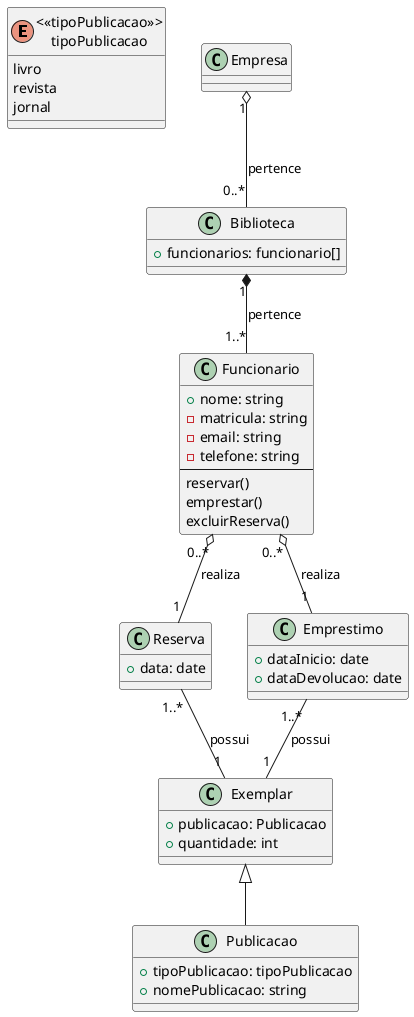 @startuml Biblioteca

enum "<<<tipoPublicacao>>>\ntipoPublicacao" {
    livro
    revista
    jornal
}

class Empresa {
}

class Biblioteca {
    + funcionarios: funcionario[]
}

class Reserva {
    + data: date
}

class Emprestimo {
    + dataInicio: date
    + dataDevolucao: date
}

class Exemplar{
    + publicacao: Publicacao
    + quantidade: int
}

class Funcionario {
    + nome: string
    - matricula: string
    - email: string
    - telefone: string
    --
    reservar()
    emprestar()
    excluirReserva()
}

class Publicacao {
    + tipoPublicacao: tipoPublicacao
    + nomePublicacao: string
}

Empresa "1" o-- "0..*" Biblioteca : pertence
Biblioteca "1" *-- "1..*" Funcionario: pertence
Funcionario "0..*" o-- "1" Emprestimo: realiza
Funcionario "0..*" o-- "1" Reserva: realiza
Reserva "1..*" -- "1" Exemplar: possui
Emprestimo "1..*" -- "1" Exemplar: possui

Exemplar <|-- Publicacao

@enduml